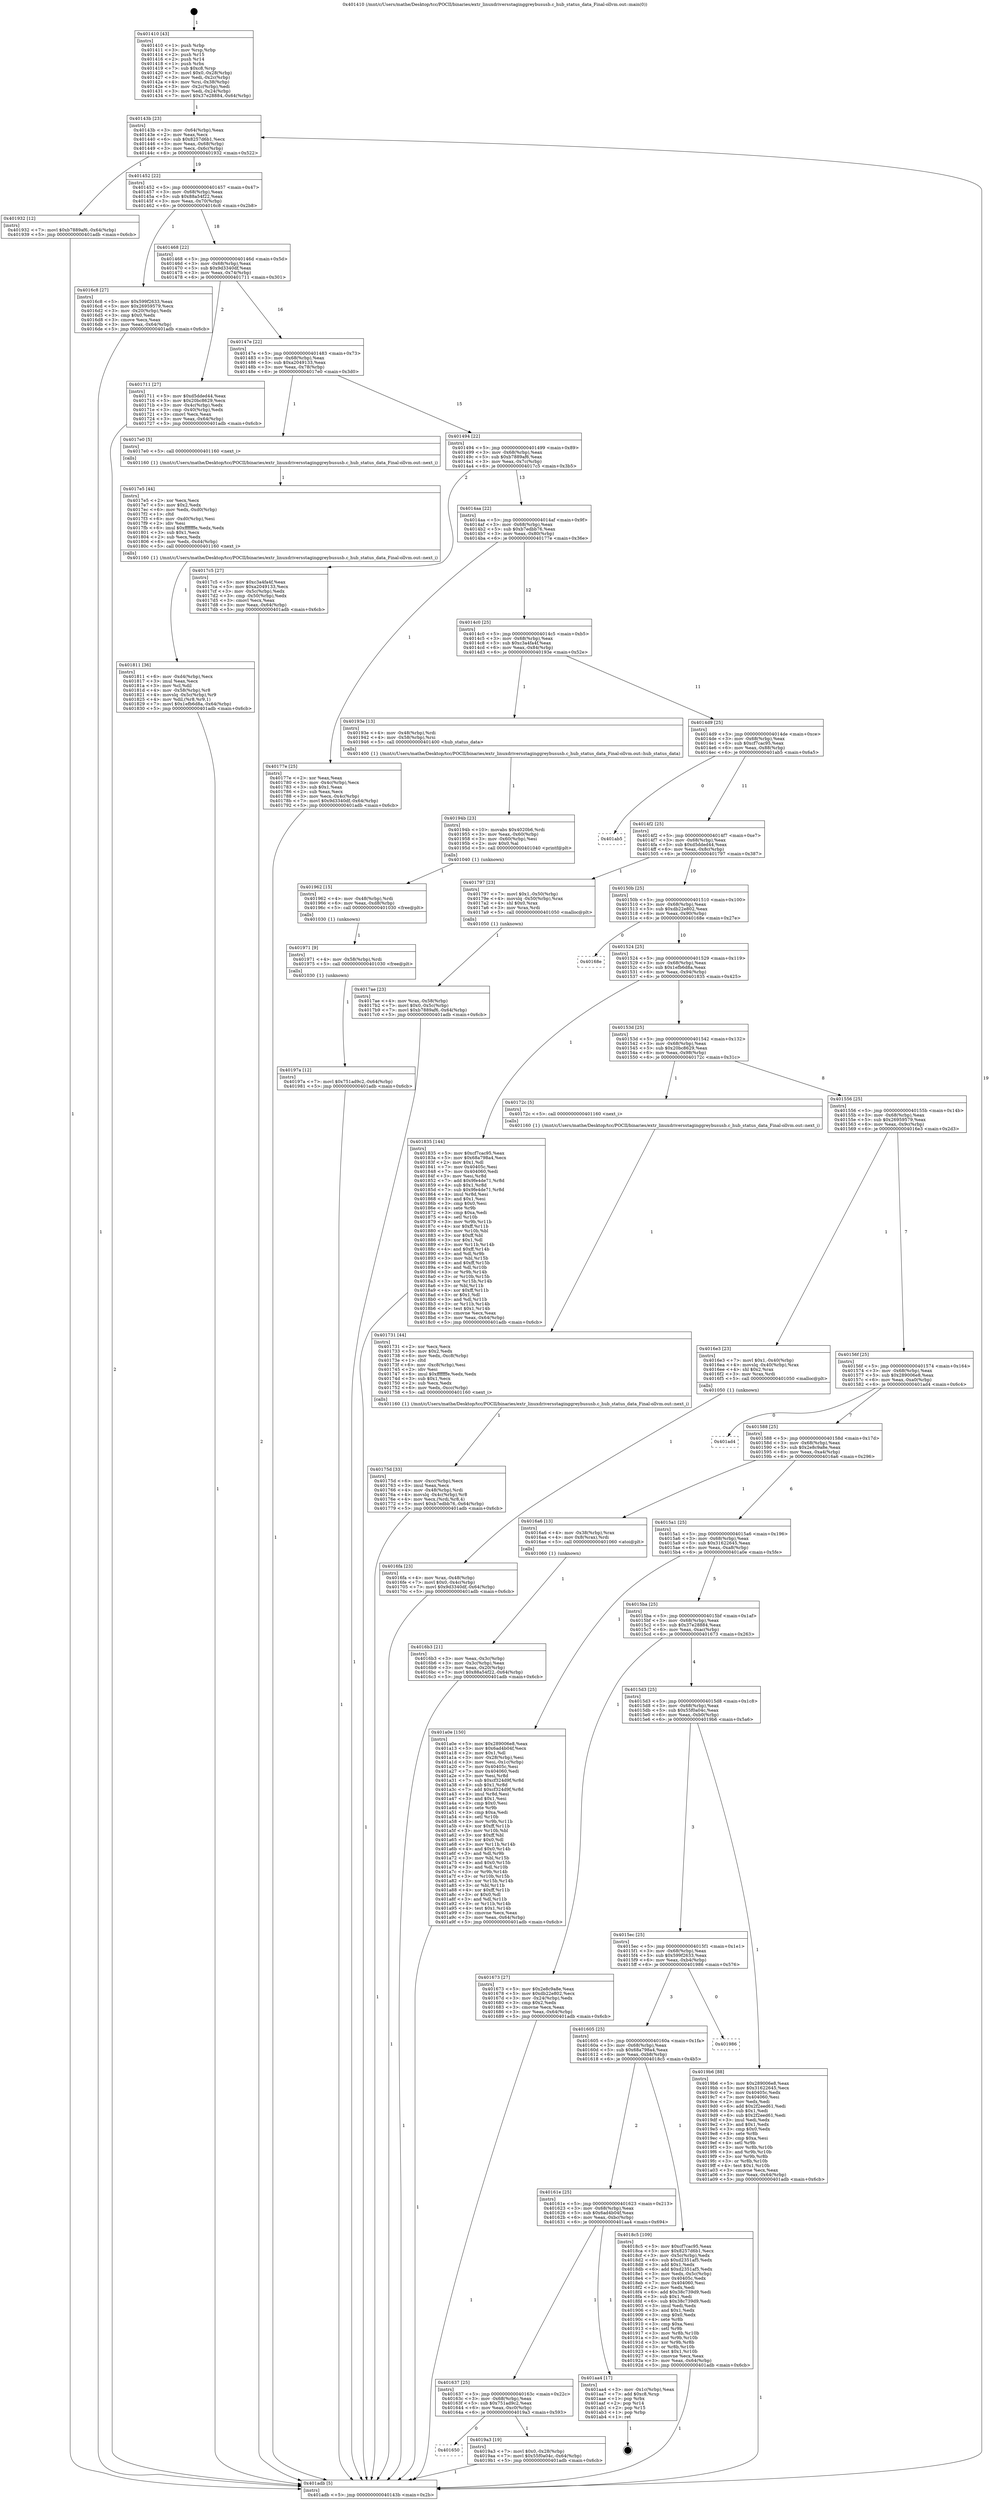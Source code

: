 digraph "0x401410" {
  label = "0x401410 (/mnt/c/Users/mathe/Desktop/tcc/POCII/binaries/extr_linuxdriversstaginggreybususb.c_hub_status_data_Final-ollvm.out::main(0))"
  labelloc = "t"
  node[shape=record]

  Entry [label="",width=0.3,height=0.3,shape=circle,fillcolor=black,style=filled]
  "0x40143b" [label="{
     0x40143b [23]\l
     | [instrs]\l
     &nbsp;&nbsp;0x40143b \<+3\>: mov -0x64(%rbp),%eax\l
     &nbsp;&nbsp;0x40143e \<+2\>: mov %eax,%ecx\l
     &nbsp;&nbsp;0x401440 \<+6\>: sub $0x8257d6b1,%ecx\l
     &nbsp;&nbsp;0x401446 \<+3\>: mov %eax,-0x68(%rbp)\l
     &nbsp;&nbsp;0x401449 \<+3\>: mov %ecx,-0x6c(%rbp)\l
     &nbsp;&nbsp;0x40144c \<+6\>: je 0000000000401932 \<main+0x522\>\l
  }"]
  "0x401932" [label="{
     0x401932 [12]\l
     | [instrs]\l
     &nbsp;&nbsp;0x401932 \<+7\>: movl $0xb7889af6,-0x64(%rbp)\l
     &nbsp;&nbsp;0x401939 \<+5\>: jmp 0000000000401adb \<main+0x6cb\>\l
  }"]
  "0x401452" [label="{
     0x401452 [22]\l
     | [instrs]\l
     &nbsp;&nbsp;0x401452 \<+5\>: jmp 0000000000401457 \<main+0x47\>\l
     &nbsp;&nbsp;0x401457 \<+3\>: mov -0x68(%rbp),%eax\l
     &nbsp;&nbsp;0x40145a \<+5\>: sub $0x88a54f22,%eax\l
     &nbsp;&nbsp;0x40145f \<+3\>: mov %eax,-0x70(%rbp)\l
     &nbsp;&nbsp;0x401462 \<+6\>: je 00000000004016c8 \<main+0x2b8\>\l
  }"]
  Exit [label="",width=0.3,height=0.3,shape=circle,fillcolor=black,style=filled,peripheries=2]
  "0x4016c8" [label="{
     0x4016c8 [27]\l
     | [instrs]\l
     &nbsp;&nbsp;0x4016c8 \<+5\>: mov $0x599f2633,%eax\l
     &nbsp;&nbsp;0x4016cd \<+5\>: mov $0x26959579,%ecx\l
     &nbsp;&nbsp;0x4016d2 \<+3\>: mov -0x20(%rbp),%edx\l
     &nbsp;&nbsp;0x4016d5 \<+3\>: cmp $0x0,%edx\l
     &nbsp;&nbsp;0x4016d8 \<+3\>: cmove %ecx,%eax\l
     &nbsp;&nbsp;0x4016db \<+3\>: mov %eax,-0x64(%rbp)\l
     &nbsp;&nbsp;0x4016de \<+5\>: jmp 0000000000401adb \<main+0x6cb\>\l
  }"]
  "0x401468" [label="{
     0x401468 [22]\l
     | [instrs]\l
     &nbsp;&nbsp;0x401468 \<+5\>: jmp 000000000040146d \<main+0x5d\>\l
     &nbsp;&nbsp;0x40146d \<+3\>: mov -0x68(%rbp),%eax\l
     &nbsp;&nbsp;0x401470 \<+5\>: sub $0x9d3340df,%eax\l
     &nbsp;&nbsp;0x401475 \<+3\>: mov %eax,-0x74(%rbp)\l
     &nbsp;&nbsp;0x401478 \<+6\>: je 0000000000401711 \<main+0x301\>\l
  }"]
  "0x401650" [label="{
     0x401650\l
  }", style=dashed]
  "0x401711" [label="{
     0x401711 [27]\l
     | [instrs]\l
     &nbsp;&nbsp;0x401711 \<+5\>: mov $0xd5dded44,%eax\l
     &nbsp;&nbsp;0x401716 \<+5\>: mov $0x20bc8629,%ecx\l
     &nbsp;&nbsp;0x40171b \<+3\>: mov -0x4c(%rbp),%edx\l
     &nbsp;&nbsp;0x40171e \<+3\>: cmp -0x40(%rbp),%edx\l
     &nbsp;&nbsp;0x401721 \<+3\>: cmovl %ecx,%eax\l
     &nbsp;&nbsp;0x401724 \<+3\>: mov %eax,-0x64(%rbp)\l
     &nbsp;&nbsp;0x401727 \<+5\>: jmp 0000000000401adb \<main+0x6cb\>\l
  }"]
  "0x40147e" [label="{
     0x40147e [22]\l
     | [instrs]\l
     &nbsp;&nbsp;0x40147e \<+5\>: jmp 0000000000401483 \<main+0x73\>\l
     &nbsp;&nbsp;0x401483 \<+3\>: mov -0x68(%rbp),%eax\l
     &nbsp;&nbsp;0x401486 \<+5\>: sub $0xa2049133,%eax\l
     &nbsp;&nbsp;0x40148b \<+3\>: mov %eax,-0x78(%rbp)\l
     &nbsp;&nbsp;0x40148e \<+6\>: je 00000000004017e0 \<main+0x3d0\>\l
  }"]
  "0x4019a3" [label="{
     0x4019a3 [19]\l
     | [instrs]\l
     &nbsp;&nbsp;0x4019a3 \<+7\>: movl $0x0,-0x28(%rbp)\l
     &nbsp;&nbsp;0x4019aa \<+7\>: movl $0x55f0a04c,-0x64(%rbp)\l
     &nbsp;&nbsp;0x4019b1 \<+5\>: jmp 0000000000401adb \<main+0x6cb\>\l
  }"]
  "0x4017e0" [label="{
     0x4017e0 [5]\l
     | [instrs]\l
     &nbsp;&nbsp;0x4017e0 \<+5\>: call 0000000000401160 \<next_i\>\l
     | [calls]\l
     &nbsp;&nbsp;0x401160 \{1\} (/mnt/c/Users/mathe/Desktop/tcc/POCII/binaries/extr_linuxdriversstaginggreybususb.c_hub_status_data_Final-ollvm.out::next_i)\l
  }"]
  "0x401494" [label="{
     0x401494 [22]\l
     | [instrs]\l
     &nbsp;&nbsp;0x401494 \<+5\>: jmp 0000000000401499 \<main+0x89\>\l
     &nbsp;&nbsp;0x401499 \<+3\>: mov -0x68(%rbp),%eax\l
     &nbsp;&nbsp;0x40149c \<+5\>: sub $0xb7889af6,%eax\l
     &nbsp;&nbsp;0x4014a1 \<+3\>: mov %eax,-0x7c(%rbp)\l
     &nbsp;&nbsp;0x4014a4 \<+6\>: je 00000000004017c5 \<main+0x3b5\>\l
  }"]
  "0x401637" [label="{
     0x401637 [25]\l
     | [instrs]\l
     &nbsp;&nbsp;0x401637 \<+5\>: jmp 000000000040163c \<main+0x22c\>\l
     &nbsp;&nbsp;0x40163c \<+3\>: mov -0x68(%rbp),%eax\l
     &nbsp;&nbsp;0x40163f \<+5\>: sub $0x751ad9c2,%eax\l
     &nbsp;&nbsp;0x401644 \<+6\>: mov %eax,-0xc0(%rbp)\l
     &nbsp;&nbsp;0x40164a \<+6\>: je 00000000004019a3 \<main+0x593\>\l
  }"]
  "0x4017c5" [label="{
     0x4017c5 [27]\l
     | [instrs]\l
     &nbsp;&nbsp;0x4017c5 \<+5\>: mov $0xc3a4fa4f,%eax\l
     &nbsp;&nbsp;0x4017ca \<+5\>: mov $0xa2049133,%ecx\l
     &nbsp;&nbsp;0x4017cf \<+3\>: mov -0x5c(%rbp),%edx\l
     &nbsp;&nbsp;0x4017d2 \<+3\>: cmp -0x50(%rbp),%edx\l
     &nbsp;&nbsp;0x4017d5 \<+3\>: cmovl %ecx,%eax\l
     &nbsp;&nbsp;0x4017d8 \<+3\>: mov %eax,-0x64(%rbp)\l
     &nbsp;&nbsp;0x4017db \<+5\>: jmp 0000000000401adb \<main+0x6cb\>\l
  }"]
  "0x4014aa" [label="{
     0x4014aa [22]\l
     | [instrs]\l
     &nbsp;&nbsp;0x4014aa \<+5\>: jmp 00000000004014af \<main+0x9f\>\l
     &nbsp;&nbsp;0x4014af \<+3\>: mov -0x68(%rbp),%eax\l
     &nbsp;&nbsp;0x4014b2 \<+5\>: sub $0xb7edbb76,%eax\l
     &nbsp;&nbsp;0x4014b7 \<+3\>: mov %eax,-0x80(%rbp)\l
     &nbsp;&nbsp;0x4014ba \<+6\>: je 000000000040177e \<main+0x36e\>\l
  }"]
  "0x401aa4" [label="{
     0x401aa4 [17]\l
     | [instrs]\l
     &nbsp;&nbsp;0x401aa4 \<+3\>: mov -0x1c(%rbp),%eax\l
     &nbsp;&nbsp;0x401aa7 \<+7\>: add $0xc8,%rsp\l
     &nbsp;&nbsp;0x401aae \<+1\>: pop %rbx\l
     &nbsp;&nbsp;0x401aaf \<+2\>: pop %r14\l
     &nbsp;&nbsp;0x401ab1 \<+2\>: pop %r15\l
     &nbsp;&nbsp;0x401ab3 \<+1\>: pop %rbp\l
     &nbsp;&nbsp;0x401ab4 \<+1\>: ret\l
  }"]
  "0x40177e" [label="{
     0x40177e [25]\l
     | [instrs]\l
     &nbsp;&nbsp;0x40177e \<+2\>: xor %eax,%eax\l
     &nbsp;&nbsp;0x401780 \<+3\>: mov -0x4c(%rbp),%ecx\l
     &nbsp;&nbsp;0x401783 \<+3\>: sub $0x1,%eax\l
     &nbsp;&nbsp;0x401786 \<+2\>: sub %eax,%ecx\l
     &nbsp;&nbsp;0x401788 \<+3\>: mov %ecx,-0x4c(%rbp)\l
     &nbsp;&nbsp;0x40178b \<+7\>: movl $0x9d3340df,-0x64(%rbp)\l
     &nbsp;&nbsp;0x401792 \<+5\>: jmp 0000000000401adb \<main+0x6cb\>\l
  }"]
  "0x4014c0" [label="{
     0x4014c0 [25]\l
     | [instrs]\l
     &nbsp;&nbsp;0x4014c0 \<+5\>: jmp 00000000004014c5 \<main+0xb5\>\l
     &nbsp;&nbsp;0x4014c5 \<+3\>: mov -0x68(%rbp),%eax\l
     &nbsp;&nbsp;0x4014c8 \<+5\>: sub $0xc3a4fa4f,%eax\l
     &nbsp;&nbsp;0x4014cd \<+6\>: mov %eax,-0x84(%rbp)\l
     &nbsp;&nbsp;0x4014d3 \<+6\>: je 000000000040193e \<main+0x52e\>\l
  }"]
  "0x40197a" [label="{
     0x40197a [12]\l
     | [instrs]\l
     &nbsp;&nbsp;0x40197a \<+7\>: movl $0x751ad9c2,-0x64(%rbp)\l
     &nbsp;&nbsp;0x401981 \<+5\>: jmp 0000000000401adb \<main+0x6cb\>\l
  }"]
  "0x40193e" [label="{
     0x40193e [13]\l
     | [instrs]\l
     &nbsp;&nbsp;0x40193e \<+4\>: mov -0x48(%rbp),%rdi\l
     &nbsp;&nbsp;0x401942 \<+4\>: mov -0x58(%rbp),%rsi\l
     &nbsp;&nbsp;0x401946 \<+5\>: call 0000000000401400 \<hub_status_data\>\l
     | [calls]\l
     &nbsp;&nbsp;0x401400 \{1\} (/mnt/c/Users/mathe/Desktop/tcc/POCII/binaries/extr_linuxdriversstaginggreybususb.c_hub_status_data_Final-ollvm.out::hub_status_data)\l
  }"]
  "0x4014d9" [label="{
     0x4014d9 [25]\l
     | [instrs]\l
     &nbsp;&nbsp;0x4014d9 \<+5\>: jmp 00000000004014de \<main+0xce\>\l
     &nbsp;&nbsp;0x4014de \<+3\>: mov -0x68(%rbp),%eax\l
     &nbsp;&nbsp;0x4014e1 \<+5\>: sub $0xcf7cac95,%eax\l
     &nbsp;&nbsp;0x4014e6 \<+6\>: mov %eax,-0x88(%rbp)\l
     &nbsp;&nbsp;0x4014ec \<+6\>: je 0000000000401ab5 \<main+0x6a5\>\l
  }"]
  "0x401971" [label="{
     0x401971 [9]\l
     | [instrs]\l
     &nbsp;&nbsp;0x401971 \<+4\>: mov -0x58(%rbp),%rdi\l
     &nbsp;&nbsp;0x401975 \<+5\>: call 0000000000401030 \<free@plt\>\l
     | [calls]\l
     &nbsp;&nbsp;0x401030 \{1\} (unknown)\l
  }"]
  "0x401ab5" [label="{
     0x401ab5\l
  }", style=dashed]
  "0x4014f2" [label="{
     0x4014f2 [25]\l
     | [instrs]\l
     &nbsp;&nbsp;0x4014f2 \<+5\>: jmp 00000000004014f7 \<main+0xe7\>\l
     &nbsp;&nbsp;0x4014f7 \<+3\>: mov -0x68(%rbp),%eax\l
     &nbsp;&nbsp;0x4014fa \<+5\>: sub $0xd5dded44,%eax\l
     &nbsp;&nbsp;0x4014ff \<+6\>: mov %eax,-0x8c(%rbp)\l
     &nbsp;&nbsp;0x401505 \<+6\>: je 0000000000401797 \<main+0x387\>\l
  }"]
  "0x401962" [label="{
     0x401962 [15]\l
     | [instrs]\l
     &nbsp;&nbsp;0x401962 \<+4\>: mov -0x48(%rbp),%rdi\l
     &nbsp;&nbsp;0x401966 \<+6\>: mov %eax,-0xd8(%rbp)\l
     &nbsp;&nbsp;0x40196c \<+5\>: call 0000000000401030 \<free@plt\>\l
     | [calls]\l
     &nbsp;&nbsp;0x401030 \{1\} (unknown)\l
  }"]
  "0x401797" [label="{
     0x401797 [23]\l
     | [instrs]\l
     &nbsp;&nbsp;0x401797 \<+7\>: movl $0x1,-0x50(%rbp)\l
     &nbsp;&nbsp;0x40179e \<+4\>: movslq -0x50(%rbp),%rax\l
     &nbsp;&nbsp;0x4017a2 \<+4\>: shl $0x0,%rax\l
     &nbsp;&nbsp;0x4017a6 \<+3\>: mov %rax,%rdi\l
     &nbsp;&nbsp;0x4017a9 \<+5\>: call 0000000000401050 \<malloc@plt\>\l
     | [calls]\l
     &nbsp;&nbsp;0x401050 \{1\} (unknown)\l
  }"]
  "0x40150b" [label="{
     0x40150b [25]\l
     | [instrs]\l
     &nbsp;&nbsp;0x40150b \<+5\>: jmp 0000000000401510 \<main+0x100\>\l
     &nbsp;&nbsp;0x401510 \<+3\>: mov -0x68(%rbp),%eax\l
     &nbsp;&nbsp;0x401513 \<+5\>: sub $0xdb22e802,%eax\l
     &nbsp;&nbsp;0x401518 \<+6\>: mov %eax,-0x90(%rbp)\l
     &nbsp;&nbsp;0x40151e \<+6\>: je 000000000040168e \<main+0x27e\>\l
  }"]
  "0x40194b" [label="{
     0x40194b [23]\l
     | [instrs]\l
     &nbsp;&nbsp;0x40194b \<+10\>: movabs $0x4020b6,%rdi\l
     &nbsp;&nbsp;0x401955 \<+3\>: mov %eax,-0x60(%rbp)\l
     &nbsp;&nbsp;0x401958 \<+3\>: mov -0x60(%rbp),%esi\l
     &nbsp;&nbsp;0x40195b \<+2\>: mov $0x0,%al\l
     &nbsp;&nbsp;0x40195d \<+5\>: call 0000000000401040 \<printf@plt\>\l
     | [calls]\l
     &nbsp;&nbsp;0x401040 \{1\} (unknown)\l
  }"]
  "0x40168e" [label="{
     0x40168e\l
  }", style=dashed]
  "0x401524" [label="{
     0x401524 [25]\l
     | [instrs]\l
     &nbsp;&nbsp;0x401524 \<+5\>: jmp 0000000000401529 \<main+0x119\>\l
     &nbsp;&nbsp;0x401529 \<+3\>: mov -0x68(%rbp),%eax\l
     &nbsp;&nbsp;0x40152c \<+5\>: sub $0x1efb6d8a,%eax\l
     &nbsp;&nbsp;0x401531 \<+6\>: mov %eax,-0x94(%rbp)\l
     &nbsp;&nbsp;0x401537 \<+6\>: je 0000000000401835 \<main+0x425\>\l
  }"]
  "0x40161e" [label="{
     0x40161e [25]\l
     | [instrs]\l
     &nbsp;&nbsp;0x40161e \<+5\>: jmp 0000000000401623 \<main+0x213\>\l
     &nbsp;&nbsp;0x401623 \<+3\>: mov -0x68(%rbp),%eax\l
     &nbsp;&nbsp;0x401626 \<+5\>: sub $0x6ad4b04f,%eax\l
     &nbsp;&nbsp;0x40162b \<+6\>: mov %eax,-0xbc(%rbp)\l
     &nbsp;&nbsp;0x401631 \<+6\>: je 0000000000401aa4 \<main+0x694\>\l
  }"]
  "0x401835" [label="{
     0x401835 [144]\l
     | [instrs]\l
     &nbsp;&nbsp;0x401835 \<+5\>: mov $0xcf7cac95,%eax\l
     &nbsp;&nbsp;0x40183a \<+5\>: mov $0x68a798a4,%ecx\l
     &nbsp;&nbsp;0x40183f \<+2\>: mov $0x1,%dl\l
     &nbsp;&nbsp;0x401841 \<+7\>: mov 0x40405c,%esi\l
     &nbsp;&nbsp;0x401848 \<+7\>: mov 0x404060,%edi\l
     &nbsp;&nbsp;0x40184f \<+3\>: mov %esi,%r8d\l
     &nbsp;&nbsp;0x401852 \<+7\>: add $0x9fe4de71,%r8d\l
     &nbsp;&nbsp;0x401859 \<+4\>: sub $0x1,%r8d\l
     &nbsp;&nbsp;0x40185d \<+7\>: sub $0x9fe4de71,%r8d\l
     &nbsp;&nbsp;0x401864 \<+4\>: imul %r8d,%esi\l
     &nbsp;&nbsp;0x401868 \<+3\>: and $0x1,%esi\l
     &nbsp;&nbsp;0x40186b \<+3\>: cmp $0x0,%esi\l
     &nbsp;&nbsp;0x40186e \<+4\>: sete %r9b\l
     &nbsp;&nbsp;0x401872 \<+3\>: cmp $0xa,%edi\l
     &nbsp;&nbsp;0x401875 \<+4\>: setl %r10b\l
     &nbsp;&nbsp;0x401879 \<+3\>: mov %r9b,%r11b\l
     &nbsp;&nbsp;0x40187c \<+4\>: xor $0xff,%r11b\l
     &nbsp;&nbsp;0x401880 \<+3\>: mov %r10b,%bl\l
     &nbsp;&nbsp;0x401883 \<+3\>: xor $0xff,%bl\l
     &nbsp;&nbsp;0x401886 \<+3\>: xor $0x1,%dl\l
     &nbsp;&nbsp;0x401889 \<+3\>: mov %r11b,%r14b\l
     &nbsp;&nbsp;0x40188c \<+4\>: and $0xff,%r14b\l
     &nbsp;&nbsp;0x401890 \<+3\>: and %dl,%r9b\l
     &nbsp;&nbsp;0x401893 \<+3\>: mov %bl,%r15b\l
     &nbsp;&nbsp;0x401896 \<+4\>: and $0xff,%r15b\l
     &nbsp;&nbsp;0x40189a \<+3\>: and %dl,%r10b\l
     &nbsp;&nbsp;0x40189d \<+3\>: or %r9b,%r14b\l
     &nbsp;&nbsp;0x4018a0 \<+3\>: or %r10b,%r15b\l
     &nbsp;&nbsp;0x4018a3 \<+3\>: xor %r15b,%r14b\l
     &nbsp;&nbsp;0x4018a6 \<+3\>: or %bl,%r11b\l
     &nbsp;&nbsp;0x4018a9 \<+4\>: xor $0xff,%r11b\l
     &nbsp;&nbsp;0x4018ad \<+3\>: or $0x1,%dl\l
     &nbsp;&nbsp;0x4018b0 \<+3\>: and %dl,%r11b\l
     &nbsp;&nbsp;0x4018b3 \<+3\>: or %r11b,%r14b\l
     &nbsp;&nbsp;0x4018b6 \<+4\>: test $0x1,%r14b\l
     &nbsp;&nbsp;0x4018ba \<+3\>: cmovne %ecx,%eax\l
     &nbsp;&nbsp;0x4018bd \<+3\>: mov %eax,-0x64(%rbp)\l
     &nbsp;&nbsp;0x4018c0 \<+5\>: jmp 0000000000401adb \<main+0x6cb\>\l
  }"]
  "0x40153d" [label="{
     0x40153d [25]\l
     | [instrs]\l
     &nbsp;&nbsp;0x40153d \<+5\>: jmp 0000000000401542 \<main+0x132\>\l
     &nbsp;&nbsp;0x401542 \<+3\>: mov -0x68(%rbp),%eax\l
     &nbsp;&nbsp;0x401545 \<+5\>: sub $0x20bc8629,%eax\l
     &nbsp;&nbsp;0x40154a \<+6\>: mov %eax,-0x98(%rbp)\l
     &nbsp;&nbsp;0x401550 \<+6\>: je 000000000040172c \<main+0x31c\>\l
  }"]
  "0x4018c5" [label="{
     0x4018c5 [109]\l
     | [instrs]\l
     &nbsp;&nbsp;0x4018c5 \<+5\>: mov $0xcf7cac95,%eax\l
     &nbsp;&nbsp;0x4018ca \<+5\>: mov $0x8257d6b1,%ecx\l
     &nbsp;&nbsp;0x4018cf \<+3\>: mov -0x5c(%rbp),%edx\l
     &nbsp;&nbsp;0x4018d2 \<+6\>: sub $0xd2351af5,%edx\l
     &nbsp;&nbsp;0x4018d8 \<+3\>: add $0x1,%edx\l
     &nbsp;&nbsp;0x4018db \<+6\>: add $0xd2351af5,%edx\l
     &nbsp;&nbsp;0x4018e1 \<+3\>: mov %edx,-0x5c(%rbp)\l
     &nbsp;&nbsp;0x4018e4 \<+7\>: mov 0x40405c,%edx\l
     &nbsp;&nbsp;0x4018eb \<+7\>: mov 0x404060,%esi\l
     &nbsp;&nbsp;0x4018f2 \<+2\>: mov %edx,%edi\l
     &nbsp;&nbsp;0x4018f4 \<+6\>: add $0x38c739d9,%edi\l
     &nbsp;&nbsp;0x4018fa \<+3\>: sub $0x1,%edi\l
     &nbsp;&nbsp;0x4018fd \<+6\>: sub $0x38c739d9,%edi\l
     &nbsp;&nbsp;0x401903 \<+3\>: imul %edi,%edx\l
     &nbsp;&nbsp;0x401906 \<+3\>: and $0x1,%edx\l
     &nbsp;&nbsp;0x401909 \<+3\>: cmp $0x0,%edx\l
     &nbsp;&nbsp;0x40190c \<+4\>: sete %r8b\l
     &nbsp;&nbsp;0x401910 \<+3\>: cmp $0xa,%esi\l
     &nbsp;&nbsp;0x401913 \<+4\>: setl %r9b\l
     &nbsp;&nbsp;0x401917 \<+3\>: mov %r8b,%r10b\l
     &nbsp;&nbsp;0x40191a \<+3\>: and %r9b,%r10b\l
     &nbsp;&nbsp;0x40191d \<+3\>: xor %r9b,%r8b\l
     &nbsp;&nbsp;0x401920 \<+3\>: or %r8b,%r10b\l
     &nbsp;&nbsp;0x401923 \<+4\>: test $0x1,%r10b\l
     &nbsp;&nbsp;0x401927 \<+3\>: cmovne %ecx,%eax\l
     &nbsp;&nbsp;0x40192a \<+3\>: mov %eax,-0x64(%rbp)\l
     &nbsp;&nbsp;0x40192d \<+5\>: jmp 0000000000401adb \<main+0x6cb\>\l
  }"]
  "0x40172c" [label="{
     0x40172c [5]\l
     | [instrs]\l
     &nbsp;&nbsp;0x40172c \<+5\>: call 0000000000401160 \<next_i\>\l
     | [calls]\l
     &nbsp;&nbsp;0x401160 \{1\} (/mnt/c/Users/mathe/Desktop/tcc/POCII/binaries/extr_linuxdriversstaginggreybususb.c_hub_status_data_Final-ollvm.out::next_i)\l
  }"]
  "0x401556" [label="{
     0x401556 [25]\l
     | [instrs]\l
     &nbsp;&nbsp;0x401556 \<+5\>: jmp 000000000040155b \<main+0x14b\>\l
     &nbsp;&nbsp;0x40155b \<+3\>: mov -0x68(%rbp),%eax\l
     &nbsp;&nbsp;0x40155e \<+5\>: sub $0x26959579,%eax\l
     &nbsp;&nbsp;0x401563 \<+6\>: mov %eax,-0x9c(%rbp)\l
     &nbsp;&nbsp;0x401569 \<+6\>: je 00000000004016e3 \<main+0x2d3\>\l
  }"]
  "0x401605" [label="{
     0x401605 [25]\l
     | [instrs]\l
     &nbsp;&nbsp;0x401605 \<+5\>: jmp 000000000040160a \<main+0x1fa\>\l
     &nbsp;&nbsp;0x40160a \<+3\>: mov -0x68(%rbp),%eax\l
     &nbsp;&nbsp;0x40160d \<+5\>: sub $0x68a798a4,%eax\l
     &nbsp;&nbsp;0x401612 \<+6\>: mov %eax,-0xb8(%rbp)\l
     &nbsp;&nbsp;0x401618 \<+6\>: je 00000000004018c5 \<main+0x4b5\>\l
  }"]
  "0x4016e3" [label="{
     0x4016e3 [23]\l
     | [instrs]\l
     &nbsp;&nbsp;0x4016e3 \<+7\>: movl $0x1,-0x40(%rbp)\l
     &nbsp;&nbsp;0x4016ea \<+4\>: movslq -0x40(%rbp),%rax\l
     &nbsp;&nbsp;0x4016ee \<+4\>: shl $0x2,%rax\l
     &nbsp;&nbsp;0x4016f2 \<+3\>: mov %rax,%rdi\l
     &nbsp;&nbsp;0x4016f5 \<+5\>: call 0000000000401050 \<malloc@plt\>\l
     | [calls]\l
     &nbsp;&nbsp;0x401050 \{1\} (unknown)\l
  }"]
  "0x40156f" [label="{
     0x40156f [25]\l
     | [instrs]\l
     &nbsp;&nbsp;0x40156f \<+5\>: jmp 0000000000401574 \<main+0x164\>\l
     &nbsp;&nbsp;0x401574 \<+3\>: mov -0x68(%rbp),%eax\l
     &nbsp;&nbsp;0x401577 \<+5\>: sub $0x289006e8,%eax\l
     &nbsp;&nbsp;0x40157c \<+6\>: mov %eax,-0xa0(%rbp)\l
     &nbsp;&nbsp;0x401582 \<+6\>: je 0000000000401ad4 \<main+0x6c4\>\l
  }"]
  "0x401986" [label="{
     0x401986\l
  }", style=dashed]
  "0x401ad4" [label="{
     0x401ad4\l
  }", style=dashed]
  "0x401588" [label="{
     0x401588 [25]\l
     | [instrs]\l
     &nbsp;&nbsp;0x401588 \<+5\>: jmp 000000000040158d \<main+0x17d\>\l
     &nbsp;&nbsp;0x40158d \<+3\>: mov -0x68(%rbp),%eax\l
     &nbsp;&nbsp;0x401590 \<+5\>: sub $0x2e8c9a8e,%eax\l
     &nbsp;&nbsp;0x401595 \<+6\>: mov %eax,-0xa4(%rbp)\l
     &nbsp;&nbsp;0x40159b \<+6\>: je 00000000004016a6 \<main+0x296\>\l
  }"]
  "0x4015ec" [label="{
     0x4015ec [25]\l
     | [instrs]\l
     &nbsp;&nbsp;0x4015ec \<+5\>: jmp 00000000004015f1 \<main+0x1e1\>\l
     &nbsp;&nbsp;0x4015f1 \<+3\>: mov -0x68(%rbp),%eax\l
     &nbsp;&nbsp;0x4015f4 \<+5\>: sub $0x599f2633,%eax\l
     &nbsp;&nbsp;0x4015f9 \<+6\>: mov %eax,-0xb4(%rbp)\l
     &nbsp;&nbsp;0x4015ff \<+6\>: je 0000000000401986 \<main+0x576\>\l
  }"]
  "0x4016a6" [label="{
     0x4016a6 [13]\l
     | [instrs]\l
     &nbsp;&nbsp;0x4016a6 \<+4\>: mov -0x38(%rbp),%rax\l
     &nbsp;&nbsp;0x4016aa \<+4\>: mov 0x8(%rax),%rdi\l
     &nbsp;&nbsp;0x4016ae \<+5\>: call 0000000000401060 \<atoi@plt\>\l
     | [calls]\l
     &nbsp;&nbsp;0x401060 \{1\} (unknown)\l
  }"]
  "0x4015a1" [label="{
     0x4015a1 [25]\l
     | [instrs]\l
     &nbsp;&nbsp;0x4015a1 \<+5\>: jmp 00000000004015a6 \<main+0x196\>\l
     &nbsp;&nbsp;0x4015a6 \<+3\>: mov -0x68(%rbp),%eax\l
     &nbsp;&nbsp;0x4015a9 \<+5\>: sub $0x31622645,%eax\l
     &nbsp;&nbsp;0x4015ae \<+6\>: mov %eax,-0xa8(%rbp)\l
     &nbsp;&nbsp;0x4015b4 \<+6\>: je 0000000000401a0e \<main+0x5fe\>\l
  }"]
  "0x4019b6" [label="{
     0x4019b6 [88]\l
     | [instrs]\l
     &nbsp;&nbsp;0x4019b6 \<+5\>: mov $0x289006e8,%eax\l
     &nbsp;&nbsp;0x4019bb \<+5\>: mov $0x31622645,%ecx\l
     &nbsp;&nbsp;0x4019c0 \<+7\>: mov 0x40405c,%edx\l
     &nbsp;&nbsp;0x4019c7 \<+7\>: mov 0x404060,%esi\l
     &nbsp;&nbsp;0x4019ce \<+2\>: mov %edx,%edi\l
     &nbsp;&nbsp;0x4019d0 \<+6\>: add $0x2f2eed61,%edi\l
     &nbsp;&nbsp;0x4019d6 \<+3\>: sub $0x1,%edi\l
     &nbsp;&nbsp;0x4019d9 \<+6\>: sub $0x2f2eed61,%edi\l
     &nbsp;&nbsp;0x4019df \<+3\>: imul %edi,%edx\l
     &nbsp;&nbsp;0x4019e2 \<+3\>: and $0x1,%edx\l
     &nbsp;&nbsp;0x4019e5 \<+3\>: cmp $0x0,%edx\l
     &nbsp;&nbsp;0x4019e8 \<+4\>: sete %r8b\l
     &nbsp;&nbsp;0x4019ec \<+3\>: cmp $0xa,%esi\l
     &nbsp;&nbsp;0x4019ef \<+4\>: setl %r9b\l
     &nbsp;&nbsp;0x4019f3 \<+3\>: mov %r8b,%r10b\l
     &nbsp;&nbsp;0x4019f6 \<+3\>: and %r9b,%r10b\l
     &nbsp;&nbsp;0x4019f9 \<+3\>: xor %r9b,%r8b\l
     &nbsp;&nbsp;0x4019fc \<+3\>: or %r8b,%r10b\l
     &nbsp;&nbsp;0x4019ff \<+4\>: test $0x1,%r10b\l
     &nbsp;&nbsp;0x401a03 \<+3\>: cmovne %ecx,%eax\l
     &nbsp;&nbsp;0x401a06 \<+3\>: mov %eax,-0x64(%rbp)\l
     &nbsp;&nbsp;0x401a09 \<+5\>: jmp 0000000000401adb \<main+0x6cb\>\l
  }"]
  "0x401a0e" [label="{
     0x401a0e [150]\l
     | [instrs]\l
     &nbsp;&nbsp;0x401a0e \<+5\>: mov $0x289006e8,%eax\l
     &nbsp;&nbsp;0x401a13 \<+5\>: mov $0x6ad4b04f,%ecx\l
     &nbsp;&nbsp;0x401a18 \<+2\>: mov $0x1,%dl\l
     &nbsp;&nbsp;0x401a1a \<+3\>: mov -0x28(%rbp),%esi\l
     &nbsp;&nbsp;0x401a1d \<+3\>: mov %esi,-0x1c(%rbp)\l
     &nbsp;&nbsp;0x401a20 \<+7\>: mov 0x40405c,%esi\l
     &nbsp;&nbsp;0x401a27 \<+7\>: mov 0x404060,%edi\l
     &nbsp;&nbsp;0x401a2e \<+3\>: mov %esi,%r8d\l
     &nbsp;&nbsp;0x401a31 \<+7\>: sub $0xcf324d9f,%r8d\l
     &nbsp;&nbsp;0x401a38 \<+4\>: sub $0x1,%r8d\l
     &nbsp;&nbsp;0x401a3c \<+7\>: add $0xcf324d9f,%r8d\l
     &nbsp;&nbsp;0x401a43 \<+4\>: imul %r8d,%esi\l
     &nbsp;&nbsp;0x401a47 \<+3\>: and $0x1,%esi\l
     &nbsp;&nbsp;0x401a4a \<+3\>: cmp $0x0,%esi\l
     &nbsp;&nbsp;0x401a4d \<+4\>: sete %r9b\l
     &nbsp;&nbsp;0x401a51 \<+3\>: cmp $0xa,%edi\l
     &nbsp;&nbsp;0x401a54 \<+4\>: setl %r10b\l
     &nbsp;&nbsp;0x401a58 \<+3\>: mov %r9b,%r11b\l
     &nbsp;&nbsp;0x401a5b \<+4\>: xor $0xff,%r11b\l
     &nbsp;&nbsp;0x401a5f \<+3\>: mov %r10b,%bl\l
     &nbsp;&nbsp;0x401a62 \<+3\>: xor $0xff,%bl\l
     &nbsp;&nbsp;0x401a65 \<+3\>: xor $0x0,%dl\l
     &nbsp;&nbsp;0x401a68 \<+3\>: mov %r11b,%r14b\l
     &nbsp;&nbsp;0x401a6b \<+4\>: and $0x0,%r14b\l
     &nbsp;&nbsp;0x401a6f \<+3\>: and %dl,%r9b\l
     &nbsp;&nbsp;0x401a72 \<+3\>: mov %bl,%r15b\l
     &nbsp;&nbsp;0x401a75 \<+4\>: and $0x0,%r15b\l
     &nbsp;&nbsp;0x401a79 \<+3\>: and %dl,%r10b\l
     &nbsp;&nbsp;0x401a7c \<+3\>: or %r9b,%r14b\l
     &nbsp;&nbsp;0x401a7f \<+3\>: or %r10b,%r15b\l
     &nbsp;&nbsp;0x401a82 \<+3\>: xor %r15b,%r14b\l
     &nbsp;&nbsp;0x401a85 \<+3\>: or %bl,%r11b\l
     &nbsp;&nbsp;0x401a88 \<+4\>: xor $0xff,%r11b\l
     &nbsp;&nbsp;0x401a8c \<+3\>: or $0x0,%dl\l
     &nbsp;&nbsp;0x401a8f \<+3\>: and %dl,%r11b\l
     &nbsp;&nbsp;0x401a92 \<+3\>: or %r11b,%r14b\l
     &nbsp;&nbsp;0x401a95 \<+4\>: test $0x1,%r14b\l
     &nbsp;&nbsp;0x401a99 \<+3\>: cmovne %ecx,%eax\l
     &nbsp;&nbsp;0x401a9c \<+3\>: mov %eax,-0x64(%rbp)\l
     &nbsp;&nbsp;0x401a9f \<+5\>: jmp 0000000000401adb \<main+0x6cb\>\l
  }"]
  "0x4015ba" [label="{
     0x4015ba [25]\l
     | [instrs]\l
     &nbsp;&nbsp;0x4015ba \<+5\>: jmp 00000000004015bf \<main+0x1af\>\l
     &nbsp;&nbsp;0x4015bf \<+3\>: mov -0x68(%rbp),%eax\l
     &nbsp;&nbsp;0x4015c2 \<+5\>: sub $0x37e28884,%eax\l
     &nbsp;&nbsp;0x4015c7 \<+6\>: mov %eax,-0xac(%rbp)\l
     &nbsp;&nbsp;0x4015cd \<+6\>: je 0000000000401673 \<main+0x263\>\l
  }"]
  "0x401811" [label="{
     0x401811 [36]\l
     | [instrs]\l
     &nbsp;&nbsp;0x401811 \<+6\>: mov -0xd4(%rbp),%ecx\l
     &nbsp;&nbsp;0x401817 \<+3\>: imul %eax,%ecx\l
     &nbsp;&nbsp;0x40181a \<+3\>: mov %cl,%dil\l
     &nbsp;&nbsp;0x40181d \<+4\>: mov -0x58(%rbp),%r8\l
     &nbsp;&nbsp;0x401821 \<+4\>: movslq -0x5c(%rbp),%r9\l
     &nbsp;&nbsp;0x401825 \<+4\>: mov %dil,(%r8,%r9,1)\l
     &nbsp;&nbsp;0x401829 \<+7\>: movl $0x1efb6d8a,-0x64(%rbp)\l
     &nbsp;&nbsp;0x401830 \<+5\>: jmp 0000000000401adb \<main+0x6cb\>\l
  }"]
  "0x401673" [label="{
     0x401673 [27]\l
     | [instrs]\l
     &nbsp;&nbsp;0x401673 \<+5\>: mov $0x2e8c9a8e,%eax\l
     &nbsp;&nbsp;0x401678 \<+5\>: mov $0xdb22e802,%ecx\l
     &nbsp;&nbsp;0x40167d \<+3\>: mov -0x24(%rbp),%edx\l
     &nbsp;&nbsp;0x401680 \<+3\>: cmp $0x2,%edx\l
     &nbsp;&nbsp;0x401683 \<+3\>: cmovne %ecx,%eax\l
     &nbsp;&nbsp;0x401686 \<+3\>: mov %eax,-0x64(%rbp)\l
     &nbsp;&nbsp;0x401689 \<+5\>: jmp 0000000000401adb \<main+0x6cb\>\l
  }"]
  "0x4015d3" [label="{
     0x4015d3 [25]\l
     | [instrs]\l
     &nbsp;&nbsp;0x4015d3 \<+5\>: jmp 00000000004015d8 \<main+0x1c8\>\l
     &nbsp;&nbsp;0x4015d8 \<+3\>: mov -0x68(%rbp),%eax\l
     &nbsp;&nbsp;0x4015db \<+5\>: sub $0x55f0a04c,%eax\l
     &nbsp;&nbsp;0x4015e0 \<+6\>: mov %eax,-0xb0(%rbp)\l
     &nbsp;&nbsp;0x4015e6 \<+6\>: je 00000000004019b6 \<main+0x5a6\>\l
  }"]
  "0x401adb" [label="{
     0x401adb [5]\l
     | [instrs]\l
     &nbsp;&nbsp;0x401adb \<+5\>: jmp 000000000040143b \<main+0x2b\>\l
  }"]
  "0x401410" [label="{
     0x401410 [43]\l
     | [instrs]\l
     &nbsp;&nbsp;0x401410 \<+1\>: push %rbp\l
     &nbsp;&nbsp;0x401411 \<+3\>: mov %rsp,%rbp\l
     &nbsp;&nbsp;0x401414 \<+2\>: push %r15\l
     &nbsp;&nbsp;0x401416 \<+2\>: push %r14\l
     &nbsp;&nbsp;0x401418 \<+1\>: push %rbx\l
     &nbsp;&nbsp;0x401419 \<+7\>: sub $0xc8,%rsp\l
     &nbsp;&nbsp;0x401420 \<+7\>: movl $0x0,-0x28(%rbp)\l
     &nbsp;&nbsp;0x401427 \<+3\>: mov %edi,-0x2c(%rbp)\l
     &nbsp;&nbsp;0x40142a \<+4\>: mov %rsi,-0x38(%rbp)\l
     &nbsp;&nbsp;0x40142e \<+3\>: mov -0x2c(%rbp),%edi\l
     &nbsp;&nbsp;0x401431 \<+3\>: mov %edi,-0x24(%rbp)\l
     &nbsp;&nbsp;0x401434 \<+7\>: movl $0x37e28884,-0x64(%rbp)\l
  }"]
  "0x4016b3" [label="{
     0x4016b3 [21]\l
     | [instrs]\l
     &nbsp;&nbsp;0x4016b3 \<+3\>: mov %eax,-0x3c(%rbp)\l
     &nbsp;&nbsp;0x4016b6 \<+3\>: mov -0x3c(%rbp),%eax\l
     &nbsp;&nbsp;0x4016b9 \<+3\>: mov %eax,-0x20(%rbp)\l
     &nbsp;&nbsp;0x4016bc \<+7\>: movl $0x88a54f22,-0x64(%rbp)\l
     &nbsp;&nbsp;0x4016c3 \<+5\>: jmp 0000000000401adb \<main+0x6cb\>\l
  }"]
  "0x4016fa" [label="{
     0x4016fa [23]\l
     | [instrs]\l
     &nbsp;&nbsp;0x4016fa \<+4\>: mov %rax,-0x48(%rbp)\l
     &nbsp;&nbsp;0x4016fe \<+7\>: movl $0x0,-0x4c(%rbp)\l
     &nbsp;&nbsp;0x401705 \<+7\>: movl $0x9d3340df,-0x64(%rbp)\l
     &nbsp;&nbsp;0x40170c \<+5\>: jmp 0000000000401adb \<main+0x6cb\>\l
  }"]
  "0x401731" [label="{
     0x401731 [44]\l
     | [instrs]\l
     &nbsp;&nbsp;0x401731 \<+2\>: xor %ecx,%ecx\l
     &nbsp;&nbsp;0x401733 \<+5\>: mov $0x2,%edx\l
     &nbsp;&nbsp;0x401738 \<+6\>: mov %edx,-0xc8(%rbp)\l
     &nbsp;&nbsp;0x40173e \<+1\>: cltd\l
     &nbsp;&nbsp;0x40173f \<+6\>: mov -0xc8(%rbp),%esi\l
     &nbsp;&nbsp;0x401745 \<+2\>: idiv %esi\l
     &nbsp;&nbsp;0x401747 \<+6\>: imul $0xfffffffe,%edx,%edx\l
     &nbsp;&nbsp;0x40174d \<+3\>: sub $0x1,%ecx\l
     &nbsp;&nbsp;0x401750 \<+2\>: sub %ecx,%edx\l
     &nbsp;&nbsp;0x401752 \<+6\>: mov %edx,-0xcc(%rbp)\l
     &nbsp;&nbsp;0x401758 \<+5\>: call 0000000000401160 \<next_i\>\l
     | [calls]\l
     &nbsp;&nbsp;0x401160 \{1\} (/mnt/c/Users/mathe/Desktop/tcc/POCII/binaries/extr_linuxdriversstaginggreybususb.c_hub_status_data_Final-ollvm.out::next_i)\l
  }"]
  "0x40175d" [label="{
     0x40175d [33]\l
     | [instrs]\l
     &nbsp;&nbsp;0x40175d \<+6\>: mov -0xcc(%rbp),%ecx\l
     &nbsp;&nbsp;0x401763 \<+3\>: imul %eax,%ecx\l
     &nbsp;&nbsp;0x401766 \<+4\>: mov -0x48(%rbp),%rdi\l
     &nbsp;&nbsp;0x40176a \<+4\>: movslq -0x4c(%rbp),%r8\l
     &nbsp;&nbsp;0x40176e \<+4\>: mov %ecx,(%rdi,%r8,4)\l
     &nbsp;&nbsp;0x401772 \<+7\>: movl $0xb7edbb76,-0x64(%rbp)\l
     &nbsp;&nbsp;0x401779 \<+5\>: jmp 0000000000401adb \<main+0x6cb\>\l
  }"]
  "0x4017ae" [label="{
     0x4017ae [23]\l
     | [instrs]\l
     &nbsp;&nbsp;0x4017ae \<+4\>: mov %rax,-0x58(%rbp)\l
     &nbsp;&nbsp;0x4017b2 \<+7\>: movl $0x0,-0x5c(%rbp)\l
     &nbsp;&nbsp;0x4017b9 \<+7\>: movl $0xb7889af6,-0x64(%rbp)\l
     &nbsp;&nbsp;0x4017c0 \<+5\>: jmp 0000000000401adb \<main+0x6cb\>\l
  }"]
  "0x4017e5" [label="{
     0x4017e5 [44]\l
     | [instrs]\l
     &nbsp;&nbsp;0x4017e5 \<+2\>: xor %ecx,%ecx\l
     &nbsp;&nbsp;0x4017e7 \<+5\>: mov $0x2,%edx\l
     &nbsp;&nbsp;0x4017ec \<+6\>: mov %edx,-0xd0(%rbp)\l
     &nbsp;&nbsp;0x4017f2 \<+1\>: cltd\l
     &nbsp;&nbsp;0x4017f3 \<+6\>: mov -0xd0(%rbp),%esi\l
     &nbsp;&nbsp;0x4017f9 \<+2\>: idiv %esi\l
     &nbsp;&nbsp;0x4017fb \<+6\>: imul $0xfffffffe,%edx,%edx\l
     &nbsp;&nbsp;0x401801 \<+3\>: sub $0x1,%ecx\l
     &nbsp;&nbsp;0x401804 \<+2\>: sub %ecx,%edx\l
     &nbsp;&nbsp;0x401806 \<+6\>: mov %edx,-0xd4(%rbp)\l
     &nbsp;&nbsp;0x40180c \<+5\>: call 0000000000401160 \<next_i\>\l
     | [calls]\l
     &nbsp;&nbsp;0x401160 \{1\} (/mnt/c/Users/mathe/Desktop/tcc/POCII/binaries/extr_linuxdriversstaginggreybususb.c_hub_status_data_Final-ollvm.out::next_i)\l
  }"]
  Entry -> "0x401410" [label=" 1"]
  "0x40143b" -> "0x401932" [label=" 1"]
  "0x40143b" -> "0x401452" [label=" 19"]
  "0x401aa4" -> Exit [label=" 1"]
  "0x401452" -> "0x4016c8" [label=" 1"]
  "0x401452" -> "0x401468" [label=" 18"]
  "0x401a0e" -> "0x401adb" [label=" 1"]
  "0x401468" -> "0x401711" [label=" 2"]
  "0x401468" -> "0x40147e" [label=" 16"]
  "0x4019b6" -> "0x401adb" [label=" 1"]
  "0x40147e" -> "0x4017e0" [label=" 1"]
  "0x40147e" -> "0x401494" [label=" 15"]
  "0x4019a3" -> "0x401adb" [label=" 1"]
  "0x401494" -> "0x4017c5" [label=" 2"]
  "0x401494" -> "0x4014aa" [label=" 13"]
  "0x401637" -> "0x4019a3" [label=" 1"]
  "0x4014aa" -> "0x40177e" [label=" 1"]
  "0x4014aa" -> "0x4014c0" [label=" 12"]
  "0x401637" -> "0x401650" [label=" 0"]
  "0x4014c0" -> "0x40193e" [label=" 1"]
  "0x4014c0" -> "0x4014d9" [label=" 11"]
  "0x40161e" -> "0x401aa4" [label=" 1"]
  "0x4014d9" -> "0x401ab5" [label=" 0"]
  "0x4014d9" -> "0x4014f2" [label=" 11"]
  "0x40161e" -> "0x401637" [label=" 1"]
  "0x4014f2" -> "0x401797" [label=" 1"]
  "0x4014f2" -> "0x40150b" [label=" 10"]
  "0x40197a" -> "0x401adb" [label=" 1"]
  "0x40150b" -> "0x40168e" [label=" 0"]
  "0x40150b" -> "0x401524" [label=" 10"]
  "0x401971" -> "0x40197a" [label=" 1"]
  "0x401524" -> "0x401835" [label=" 1"]
  "0x401524" -> "0x40153d" [label=" 9"]
  "0x401962" -> "0x401971" [label=" 1"]
  "0x40153d" -> "0x40172c" [label=" 1"]
  "0x40153d" -> "0x401556" [label=" 8"]
  "0x40194b" -> "0x401962" [label=" 1"]
  "0x401556" -> "0x4016e3" [label=" 1"]
  "0x401556" -> "0x40156f" [label=" 7"]
  "0x401932" -> "0x401adb" [label=" 1"]
  "0x40156f" -> "0x401ad4" [label=" 0"]
  "0x40156f" -> "0x401588" [label=" 7"]
  "0x4018c5" -> "0x401adb" [label=" 1"]
  "0x401588" -> "0x4016a6" [label=" 1"]
  "0x401588" -> "0x4015a1" [label=" 6"]
  "0x401605" -> "0x4018c5" [label=" 1"]
  "0x4015a1" -> "0x401a0e" [label=" 1"]
  "0x4015a1" -> "0x4015ba" [label=" 5"]
  "0x40193e" -> "0x40194b" [label=" 1"]
  "0x4015ba" -> "0x401673" [label=" 1"]
  "0x4015ba" -> "0x4015d3" [label=" 4"]
  "0x401673" -> "0x401adb" [label=" 1"]
  "0x401410" -> "0x40143b" [label=" 1"]
  "0x401adb" -> "0x40143b" [label=" 19"]
  "0x4016a6" -> "0x4016b3" [label=" 1"]
  "0x4016b3" -> "0x401adb" [label=" 1"]
  "0x4016c8" -> "0x401adb" [label=" 1"]
  "0x4016e3" -> "0x4016fa" [label=" 1"]
  "0x4016fa" -> "0x401adb" [label=" 1"]
  "0x401711" -> "0x401adb" [label=" 2"]
  "0x40172c" -> "0x401731" [label=" 1"]
  "0x401731" -> "0x40175d" [label=" 1"]
  "0x40175d" -> "0x401adb" [label=" 1"]
  "0x40177e" -> "0x401adb" [label=" 1"]
  "0x401797" -> "0x4017ae" [label=" 1"]
  "0x4017ae" -> "0x401adb" [label=" 1"]
  "0x4017c5" -> "0x401adb" [label=" 2"]
  "0x4017e0" -> "0x4017e5" [label=" 1"]
  "0x4017e5" -> "0x401811" [label=" 1"]
  "0x401811" -> "0x401adb" [label=" 1"]
  "0x401835" -> "0x401adb" [label=" 1"]
  "0x4015ec" -> "0x401605" [label=" 3"]
  "0x4015d3" -> "0x4019b6" [label=" 1"]
  "0x4015d3" -> "0x4015ec" [label=" 3"]
  "0x401605" -> "0x40161e" [label=" 2"]
  "0x4015ec" -> "0x401986" [label=" 0"]
}
